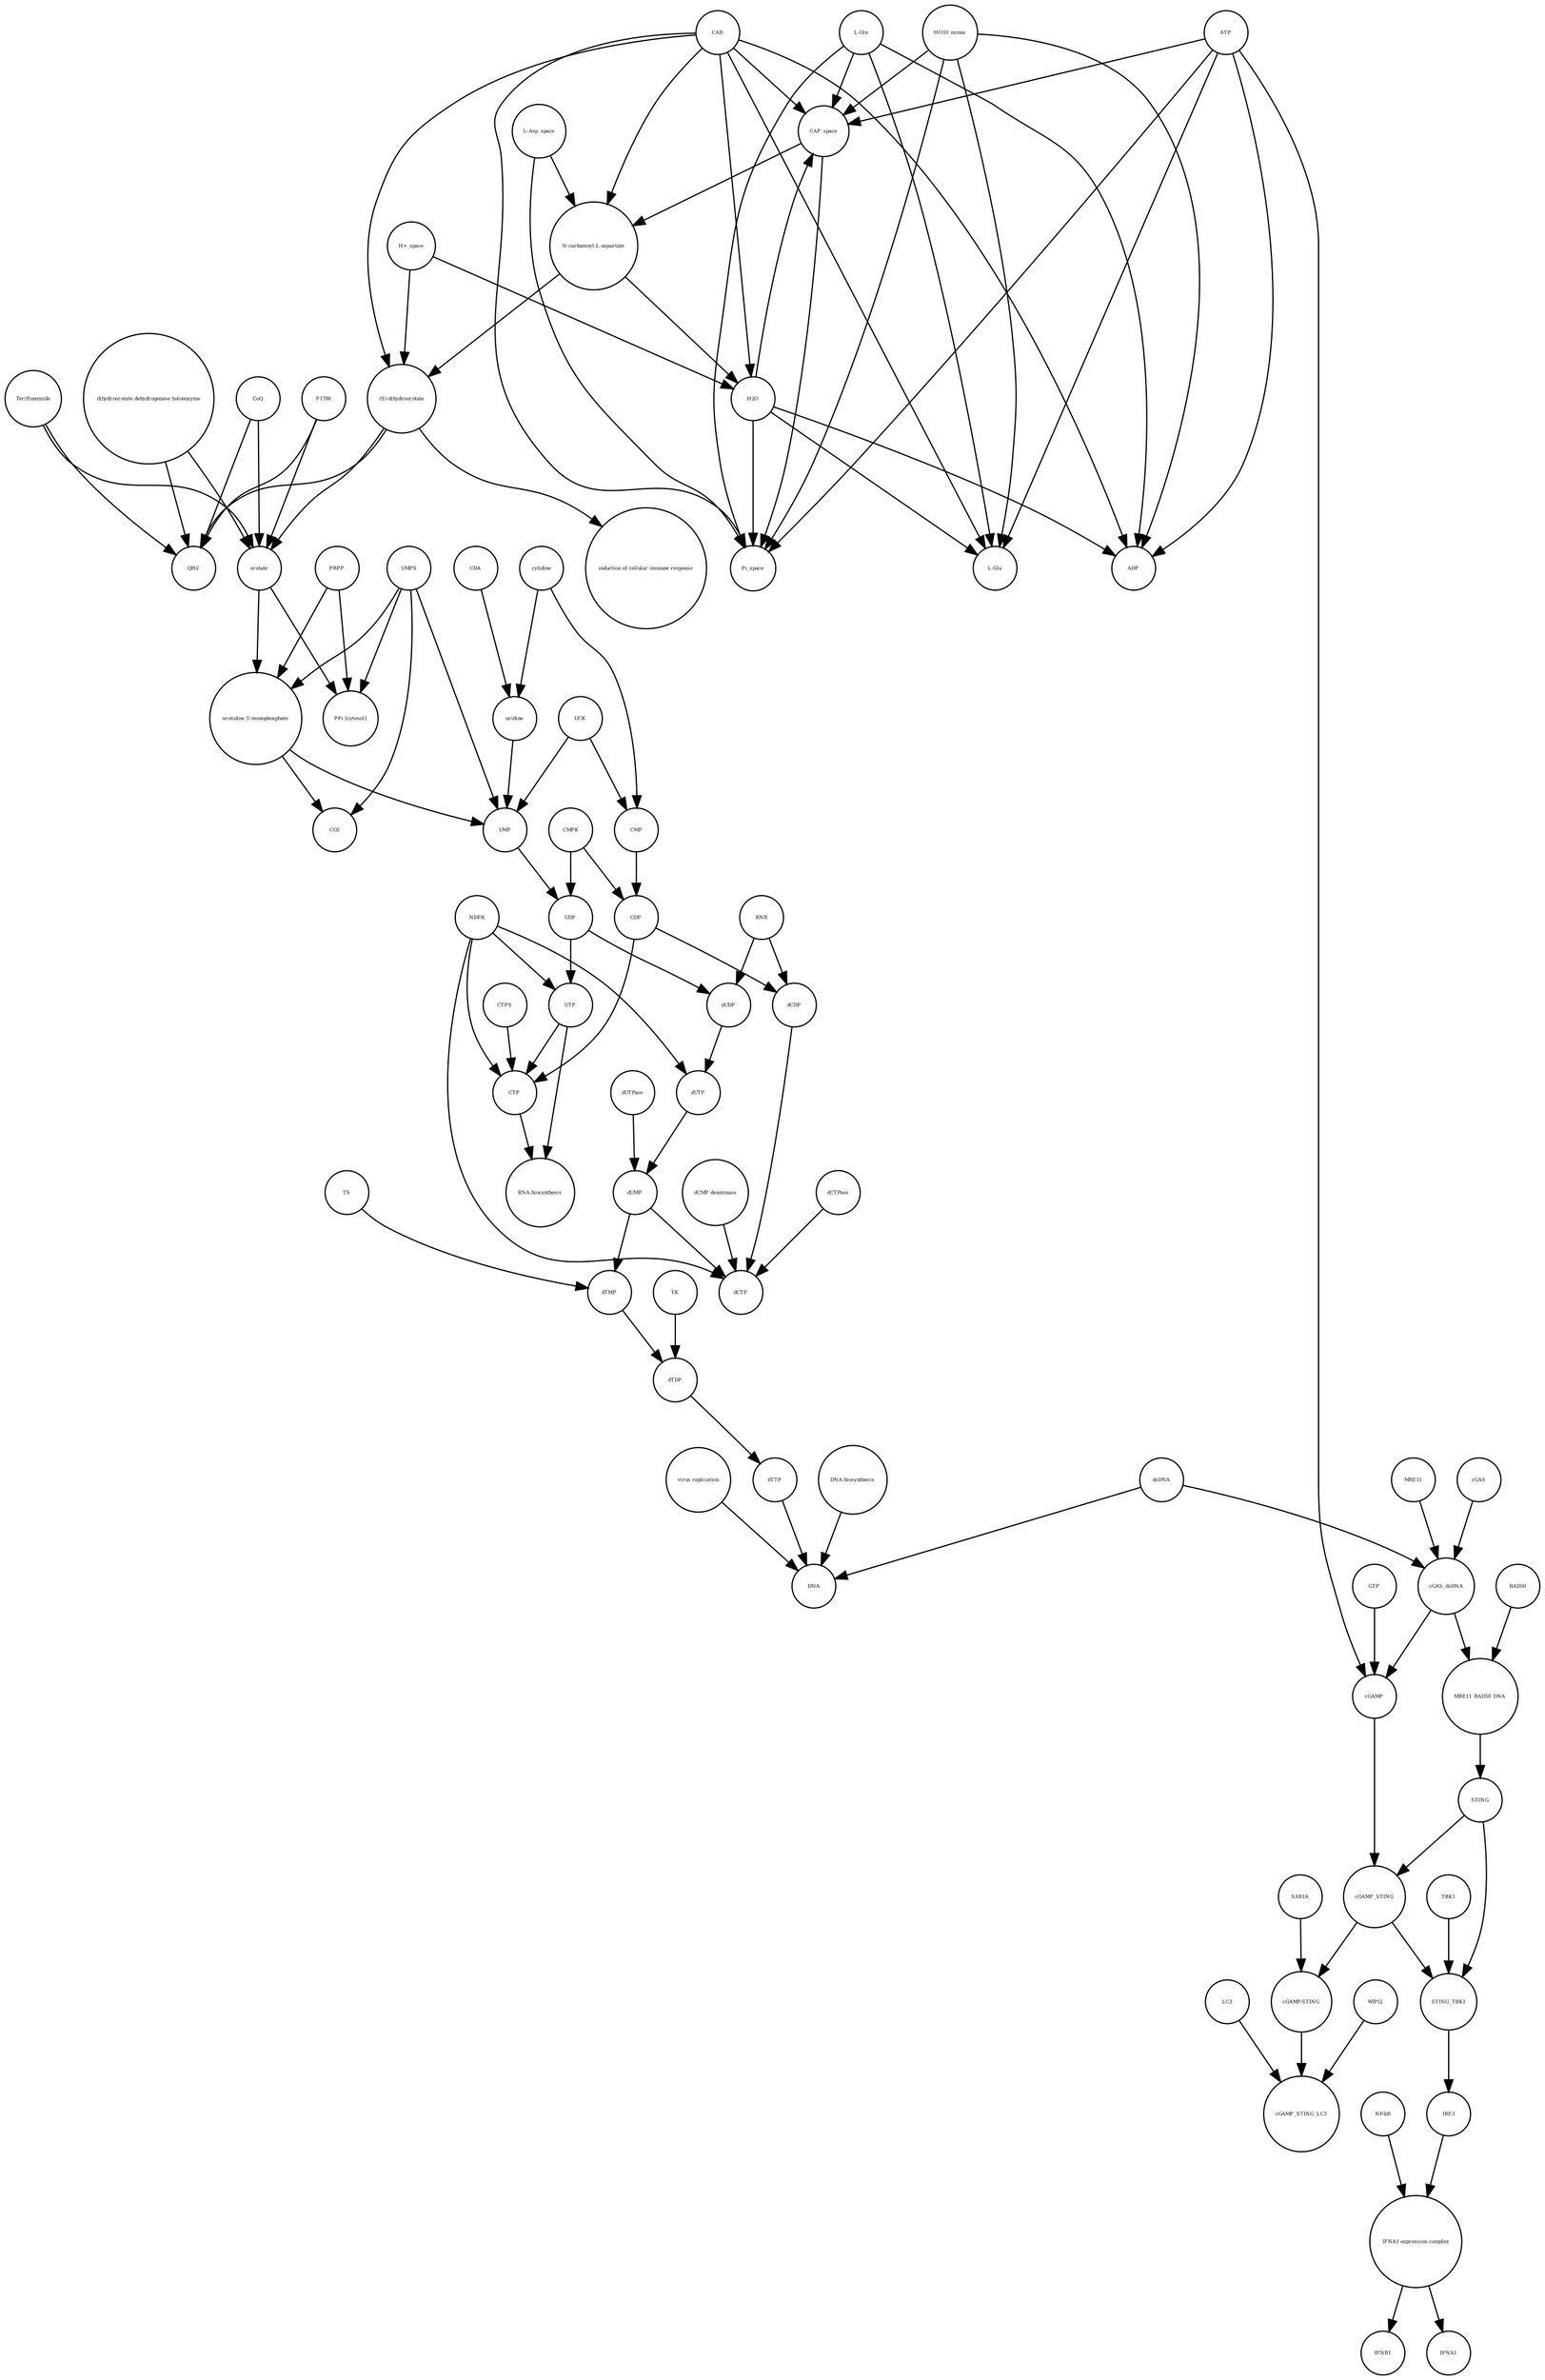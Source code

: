 strict digraph  {
UTP [annotation="", bipartite=0, cls="simple chemical", fontsize=4, label=UTP, shape=circle];
"RNA biosynthesis" [annotation="urn_miriam_obo.go_GO%3A0032774", bipartite=0, cls=phenotype, fontsize=4, label="RNA biosynthesis", shape=circle];
CTP [annotation="", bipartite=0, cls="simple chemical", fontsize=4, label=CTP, shape=circle];
"(S)-dihydroorotate" [annotation="", bipartite=0, cls="simple chemical", fontsize=4, label="(S)-dihydroorotate", shape=circle];
"induction of cellular immune response" [annotation="", bipartite=0, cls=phenotype, fontsize=4, label="induction of cellular immune response", shape=circle];
CO2 [annotation="", bipartite=0, cls="simple chemical", fontsize=4, label=CO2, shape=circle];
dUDP [annotation="", bipartite=0, cls="simple chemical", fontsize=4, label=dUDP, shape=circle];
RNR [annotation="", bipartite=0, cls=macromolecule, fontsize=4, label=RNR, shape=circle];
dTTP [annotation="", bipartite=0, cls="simple chemical", fontsize=4, label=dTTP, shape=circle];
MRE11 [annotation="", bipartite=0, cls="macromolecule multimer", fontsize=4, label=MRE11, shape=circle];
"dCMP deaminase" [annotation="", bipartite=0, cls=macromolecule, fontsize=4, label="dCMP deaminase", shape=circle];
RAD50 [annotation="", bipartite=0, cls="macromolecule multimer", fontsize=4, label=RAD50, shape=circle];
"N-carbamoyl-L-aspartate" [annotation="", bipartite=0, cls="simple chemical", fontsize=4, label="N-carbamoyl-L-aspartate", shape=circle];
HCO3_minus [annotation="", bipartite=0, cls="simple chemical", fontsize=4, label=HCO3_minus, shape=circle];
MRE11_RAD50_DNA [annotation="", bipartite=0, cls=complex, fontsize=4, label=MRE11_RAD50_DNA, shape=circle];
UMPS [annotation="", bipartite=0, cls="macromolecule multimer", fontsize=4, label=UMPS, shape=circle];
CTPS [annotation="", bipartite=0, cls=macromolecule, fontsize=4, label=CTPS, shape=circle];
TS [annotation="", bipartite=0, cls=macromolecule, fontsize=4, label=TS, shape=circle];
"orotidine 5'-monophosphate" [annotation="", bipartite=0, cls="simple chemical", fontsize=4, label="orotidine 5'-monophosphate", shape=circle];
NDPK [annotation="", bipartite=0, cls=macromolecule, fontsize=4, label=NDPK, shape=circle];
dCDP [annotation="", bipartite=0, cls="simple chemical", fontsize=4, label=dCDP, shape=circle];
dCTPase [annotation="", bipartite=0, cls=macromolecule, fontsize=4, label=dCTPase, shape=circle];
cGAS_dsDNA [annotation="", bipartite=0, cls=complex, fontsize=4, label=cGAS_dsDNA, shape=circle];
ADP [annotation="", bipartite=0, cls="simple chemical", fontsize=4, label=ADP, shape=circle];
IFNB1 [annotation="", bipartite=0, cls="nucleic acid feature", fontsize=4, label=IFNB1, shape=circle];
"L-Asp_space" [annotation="", bipartite=0, cls="simple chemical", fontsize=4, label="L-Asp_space", shape=circle];
uridine [annotation="", bipartite=0, cls="simple chemical", fontsize=4, label=uridine, shape=circle];
cGAMP_STING [annotation="", bipartite=0, cls=complex, fontsize=4, label=cGAMP_STING, shape=circle];
dTDP [annotation="", bipartite=0, cls="simple chemical", fontsize=4, label=dTDP, shape=circle];
CAP_space [annotation="", bipartite=0, cls="simple chemical", fontsize=4, label=CAP_space, shape=circle];
"L-Glu" [annotation="", bipartite=0, cls="simple chemical", fontsize=4, label="L-Glu", shape=circle];
Pi_space [annotation="", bipartite=0, cls="simple chemical", fontsize=4, label=Pi_space, shape=circle];
"cGAMP-STING" [annotation="", bipartite=0, cls=complex, fontsize=4, label="cGAMP-STING", shape=circle];
QH2 [annotation="", bipartite=0, cls="simple chemical", fontsize=4, label=QH2, shape=circle];
H2O [annotation="", bipartite=0, cls="simple chemical", fontsize=4, label=H2O, shape=circle];
"PPi [cytosol]" [annotation="", bipartite=0, cls="simple chemical", fontsize=4, label="PPi [cytosol]", shape=circle];
GTP [annotation="", bipartite=0, cls="simple chemical", fontsize=4, label=GTP, shape=circle];
cytidine [annotation="", bipartite=0, cls="simple chemical", fontsize=4, label=cytidine, shape=circle];
UCK [annotation="", bipartite=0, cls=macromolecule, fontsize=4, label=UCK, shape=circle];
dUTP [annotation="", bipartite=0, cls="simple chemical", fontsize=4, label=dUTP, shape=circle];
cGAS [annotation="", bipartite=0, cls=macromolecule, fontsize=4, label=cGAS, shape=circle];
TBK1 [annotation="", bipartite=0, cls=macromolecule, fontsize=4, label=TBK1, shape=circle];
WIPI2 [annotation="", bipartite=0, cls=macromolecule, fontsize=4, label=WIPI2, shape=circle];
dTMP [annotation="", bipartite=0, cls="simple chemical", fontsize=4, label=dTMP, shape=circle];
"dihydroorotate dehydrogenase holoenzyme" [annotation="", bipartite=0, cls="simple chemical", fontsize=4, label="dihydroorotate dehydrogenase holoenzyme", shape=circle];
PRPP [annotation="", bipartite=0, cls="simple chemical", fontsize=4, label=PRPP, shape=circle];
CMPK [annotation="", bipartite=0, cls=macromolecule, fontsize=4, label=CMPK, shape=circle];
dCTP [annotation="", bipartite=0, cls="simple chemical", fontsize=4, label=dCTP, shape=circle];
STING_TBK1 [annotation="", bipartite=0, cls=complex, fontsize=4, label=STING_TBK1, shape=circle];
UMP [annotation="", bipartite=0, cls="simple chemical", fontsize=4, label=UMP, shape=circle];
DNA [annotation="", bipartite=0, cls="nucleic acid feature", fontsize=4, label=DNA, shape=circle];
dUMP [annotation="", bipartite=0, cls="simple chemical", fontsize=4, label=dUMP, shape=circle];
CAD [annotation="", bipartite=0, cls=macromolecule, fontsize=4, label=CAD, shape=circle];
dsDNA [annotation="", bipartite=0, cls="simple chemical", fontsize=4, label=dsDNA, shape=circle];
cGAMP_STING_LC3 [annotation="", bipartite=0, cls=complex, fontsize=4, label=cGAMP_STING_LC3, shape=circle];
UDP [annotation="", bipartite=0, cls="simple chemical", fontsize=4, label=UDP, shape=circle];
dUTPase [annotation="", bipartite=0, cls=macromolecule, fontsize=4, label=dUTPase, shape=circle];
SAR1A [annotation="", bipartite=0, cls=macromolecule, fontsize=4, label=SAR1A, shape=circle];
CoQ [annotation="", bipartite=0, cls="simple chemical", fontsize=4, label=CoQ, shape=circle];
P1788 [annotation="", bipartite=0, cls="simple chemical", fontsize=4, label=P1788, shape=circle];
Teriflunomide [annotation="", bipartite=0, cls="simple chemical", fontsize=4, label=Teriflunomide, shape=circle];
LC3 [annotation="", bipartite=0, cls=macromolecule, fontsize=4, label=LC3, shape=circle];
TK [annotation="", bipartite=0, cls=macromolecule, fontsize=4, label=TK, shape=circle];
ATP [annotation="", bipartite=0, cls="simple chemical", fontsize=4, label=ATP, shape=circle];
cGAMP [annotation="", bipartite=0, cls="simple chemical", fontsize=4, label=cGAMP, shape=circle];
CDA [annotation="", bipartite=0, cls=macromolecule, fontsize=4, label=CDA, shape=circle];
CMP [annotation="", bipartite=0, cls="simple chemical", fontsize=4, label=CMP, shape=circle];
CDP [annotation="", bipartite=0, cls="simple chemical", fontsize=4, label=CDP, shape=circle];
"NF-kB" [annotation="", bipartite=0, cls=complex, fontsize=4, label="NF-kB", shape=circle];
IFNA1 [annotation="", bipartite=0, cls="nucleic acid feature", fontsize=4, label=IFNA1, shape=circle];
"H+_space" [annotation="", bipartite=0, cls="simple chemical", fontsize=4, label="H+_space", shape=circle];
IRF3 [annotation="", bipartite=0, cls="macromolecule multimer", fontsize=4, label=IRF3, shape=circle];
STING [annotation="", bipartite=0, cls="macromolecule multimer", fontsize=4, label=STING, shape=circle];
orotate [annotation="", bipartite=0, cls="simple chemical", fontsize=4, label=orotate, shape=circle];
"IFNA1 expression complex" [annotation="", bipartite=0, cls=complex, fontsize=4, label="IFNA1 expression complex", shape=circle];
"DNA biosynthesis" [annotation="urn_miriam_obo.go_GO%3A0071897", bipartite=0, cls=phenotype, fontsize=4, label="DNA biosynthesis", shape=circle];
"L-Gln" [annotation="", bipartite=0, cls="simple chemical", fontsize=4, label="L-Gln", shape=circle];
"virus replication" [annotation="", bipartite=0, cls=phenotype, fontsize=4, label="virus replication", shape=circle];
UTP -> "RNA biosynthesis"  [annotation="", interaction_type="necessary stimulation"];
UTP -> CTP  [annotation="", interaction_type=production];
CTP -> "RNA biosynthesis"  [annotation="", interaction_type="necessary stimulation"];
"(S)-dihydroorotate" -> "induction of cellular immune response"  [annotation="", interaction_type="necessary stimulation"];
"(S)-dihydroorotate" -> orotate  [annotation="", interaction_type=production];
"(S)-dihydroorotate" -> QH2  [annotation="", interaction_type=production];
dUDP -> dUTP  [annotation="", interaction_type=production];
RNR -> dUDP  [annotation="", interaction_type=catalysis];
RNR -> dCDP  [annotation="", interaction_type=catalysis];
dTTP -> DNA  [annotation="", interaction_type=production];
MRE11 -> cGAS_dsDNA  [annotation="", interaction_type=production];
"dCMP deaminase" -> dCTP  [annotation="", interaction_type=catalysis];
RAD50 -> MRE11_RAD50_DNA  [annotation="", interaction_type=production];
"N-carbamoyl-L-aspartate" -> "(S)-dihydroorotate"  [annotation="", interaction_type=production];
"N-carbamoyl-L-aspartate" -> H2O  [annotation="", interaction_type=production];
HCO3_minus -> CAP_space  [annotation="", interaction_type=production];
HCO3_minus -> "L-Glu"  [annotation="", interaction_type=production];
HCO3_minus -> Pi_space  [annotation="", interaction_type=production];
HCO3_minus -> ADP  [annotation="", interaction_type=production];
MRE11_RAD50_DNA -> STING  [annotation="", interaction_type=catalysis];
UMPS -> "PPi [cytosol]"  [annotation=urn_miriam_reactome_REACT_1698, interaction_type=catalysis];
UMPS -> "orotidine 5'-monophosphate"  [annotation=urn_miriam_reactome_REACT_1698, interaction_type=catalysis];
UMPS -> UMP  [annotation=urn_miriam_reactome_REACT_1698, interaction_type=catalysis];
UMPS -> CO2  [annotation=urn_miriam_reactome_REACT_1698, interaction_type=catalysis];
CTPS -> CTP  [annotation="", interaction_type=catalysis];
TS -> dTMP  [annotation="", interaction_type=catalysis];
"orotidine 5'-monophosphate" -> UMP  [annotation="", interaction_type=production];
"orotidine 5'-monophosphate" -> CO2  [annotation="", interaction_type=production];
NDPK -> CTP  [annotation="", interaction_type=catalysis];
NDPK -> dCTP  [annotation="", interaction_type=catalysis];
NDPK -> dUTP  [annotation="", interaction_type=catalysis];
NDPK -> UTP  [annotation="", interaction_type=catalysis];
dCDP -> dCTP  [annotation="", interaction_type=production];
dCTPase -> dCTP  [annotation="", interaction_type=catalysis];
cGAS_dsDNA -> cGAMP  [annotation="", interaction_type=catalysis];
cGAS_dsDNA -> MRE11_RAD50_DNA  [annotation="", interaction_type=production];
"L-Asp_space" -> Pi_space  [annotation="", interaction_type=production];
"L-Asp_space" -> "N-carbamoyl-L-aspartate"  [annotation="", interaction_type=production];
uridine -> UMP  [annotation="", interaction_type=production];
cGAMP_STING -> STING_TBK1  [annotation="", interaction_type=production];
cGAMP_STING -> "cGAMP-STING"  [annotation="", interaction_type=production];
dTDP -> dTTP  [annotation="", interaction_type=production];
CAP_space -> Pi_space  [annotation="", interaction_type=production];
CAP_space -> "N-carbamoyl-L-aspartate"  [annotation="", interaction_type=production];
"cGAMP-STING" -> cGAMP_STING_LC3  [annotation="", interaction_type=production];
H2O -> CAP_space  [annotation="", interaction_type=production];
H2O -> "L-Glu"  [annotation="", interaction_type=production];
H2O -> Pi_space  [annotation="", interaction_type=production];
H2O -> ADP  [annotation="", interaction_type=production];
GTP -> cGAMP  [annotation="", interaction_type=production];
cytidine -> CMP  [annotation="", interaction_type=production];
cytidine -> uridine  [annotation="", interaction_type=production];
UCK -> CMP  [annotation="", interaction_type=catalysis];
UCK -> UMP  [annotation="", interaction_type=catalysis];
dUTP -> dUMP  [annotation="", interaction_type=production];
cGAS -> cGAS_dsDNA  [annotation="", interaction_type=production];
TBK1 -> STING_TBK1  [annotation="", interaction_type=production];
WIPI2 -> cGAMP_STING_LC3  [annotation="", interaction_type=catalysis];
dTMP -> dTDP  [annotation="", interaction_type=production];
"dihydroorotate dehydrogenase holoenzyme" -> orotate  [annotation=urn_miriam_reactome_REACT_1698, interaction_type=catalysis];
"dihydroorotate dehydrogenase holoenzyme" -> QH2  [annotation=urn_miriam_reactome_REACT_1698, interaction_type=catalysis];
PRPP -> "PPi [cytosol]"  [annotation="", interaction_type=production];
PRPP -> "orotidine 5'-monophosphate"  [annotation="", interaction_type=production];
CMPK -> UDP  [annotation="", interaction_type=catalysis];
CMPK -> CDP  [annotation="", interaction_type=catalysis];
STING_TBK1 -> IRF3  [annotation="", interaction_type=catalysis];
UMP -> UDP  [annotation="", interaction_type=production];
dUMP -> dCTP  [annotation="", interaction_type=production];
dUMP -> dTMP  [annotation="", interaction_type=production];
CAD -> H2O  [annotation=urn_miriam_reactome_REACT_1698, interaction_type=catalysis];
CAD -> "(S)-dihydroorotate"  [annotation=urn_miriam_reactome_REACT_1698, interaction_type=catalysis];
CAD -> CAP_space  [annotation=urn_miriam_reactome_REACT_1698, interaction_type=catalysis];
CAD -> "L-Glu"  [annotation=urn_miriam_reactome_REACT_1698, interaction_type=catalysis];
CAD -> Pi_space  [annotation=urn_miriam_reactome_REACT_1698, interaction_type=catalysis];
CAD -> ADP  [annotation=urn_miriam_reactome_REACT_1698, interaction_type=catalysis];
CAD -> "N-carbamoyl-L-aspartate"  [annotation=urn_miriam_reactome_REACT_1698, interaction_type=catalysis];
dsDNA -> DNA  [annotation="", interaction_type=production];
dsDNA -> cGAS_dsDNA  [annotation="", interaction_type=production];
UDP -> dUDP  [annotation="", interaction_type=production];
UDP -> UTP  [annotation="", interaction_type=production];
dUTPase -> dUMP  [annotation="", interaction_type=catalysis];
SAR1A -> "cGAMP-STING"  [annotation="", interaction_type=catalysis];
CoQ -> orotate  [annotation="", interaction_type=production];
CoQ -> QH2  [annotation="", interaction_type=production];
P1788 -> orotate  [annotation=urn_miriam_reactome_REACT_1698, interaction_type=inhibition];
P1788 -> QH2  [annotation=urn_miriam_reactome_REACT_1698, interaction_type=inhibition];
Teriflunomide -> orotate  [annotation=urn_miriam_reactome_REACT_1698, interaction_type=inhibition];
Teriflunomide -> QH2  [annotation=urn_miriam_reactome_REACT_1698, interaction_type=inhibition];
LC3 -> cGAMP_STING_LC3  [annotation="", interaction_type=production];
TK -> dTDP  [annotation="", interaction_type=catalysis];
ATP -> CAP_space  [annotation="", interaction_type=production];
ATP -> "L-Glu"  [annotation="", interaction_type=production];
ATP -> Pi_space  [annotation="", interaction_type=production];
ATP -> ADP  [annotation="", interaction_type=production];
ATP -> cGAMP  [annotation="", interaction_type=production];
cGAMP -> cGAMP_STING  [annotation="", interaction_type=production];
CDA -> uridine  [annotation="", interaction_type=catalysis];
CMP -> CDP  [annotation="", interaction_type=production];
CDP -> dCDP  [annotation="", interaction_type=production];
CDP -> CTP  [annotation="", interaction_type=production];
"NF-kB" -> "IFNA1 expression complex"  [annotation="", interaction_type=production];
"H+_space" -> "(S)-dihydroorotate"  [annotation="", interaction_type=production];
"H+_space" -> H2O  [annotation="", interaction_type=production];
IRF3 -> "IFNA1 expression complex"  [annotation="", interaction_type=production];
STING -> STING_TBK1  [annotation="", interaction_type=production];
STING -> cGAMP_STING  [annotation="", interaction_type=production];
orotate -> "PPi [cytosol]"  [annotation="", interaction_type=production];
orotate -> "orotidine 5'-monophosphate"  [annotation="", interaction_type=production];
"IFNA1 expression complex" -> IFNA1  [annotation="", interaction_type=stimulation];
"IFNA1 expression complex" -> IFNB1  [annotation="", interaction_type=stimulation];
"DNA biosynthesis" -> DNA  [annotation="", interaction_type=catalysis];
"L-Gln" -> CAP_space  [annotation="", interaction_type=production];
"L-Gln" -> "L-Glu"  [annotation="", interaction_type=production];
"L-Gln" -> Pi_space  [annotation="", interaction_type=production];
"L-Gln" -> ADP  [annotation="", interaction_type=production];
"virus replication" -> DNA  [annotation="", interaction_type=inhibition];
}
